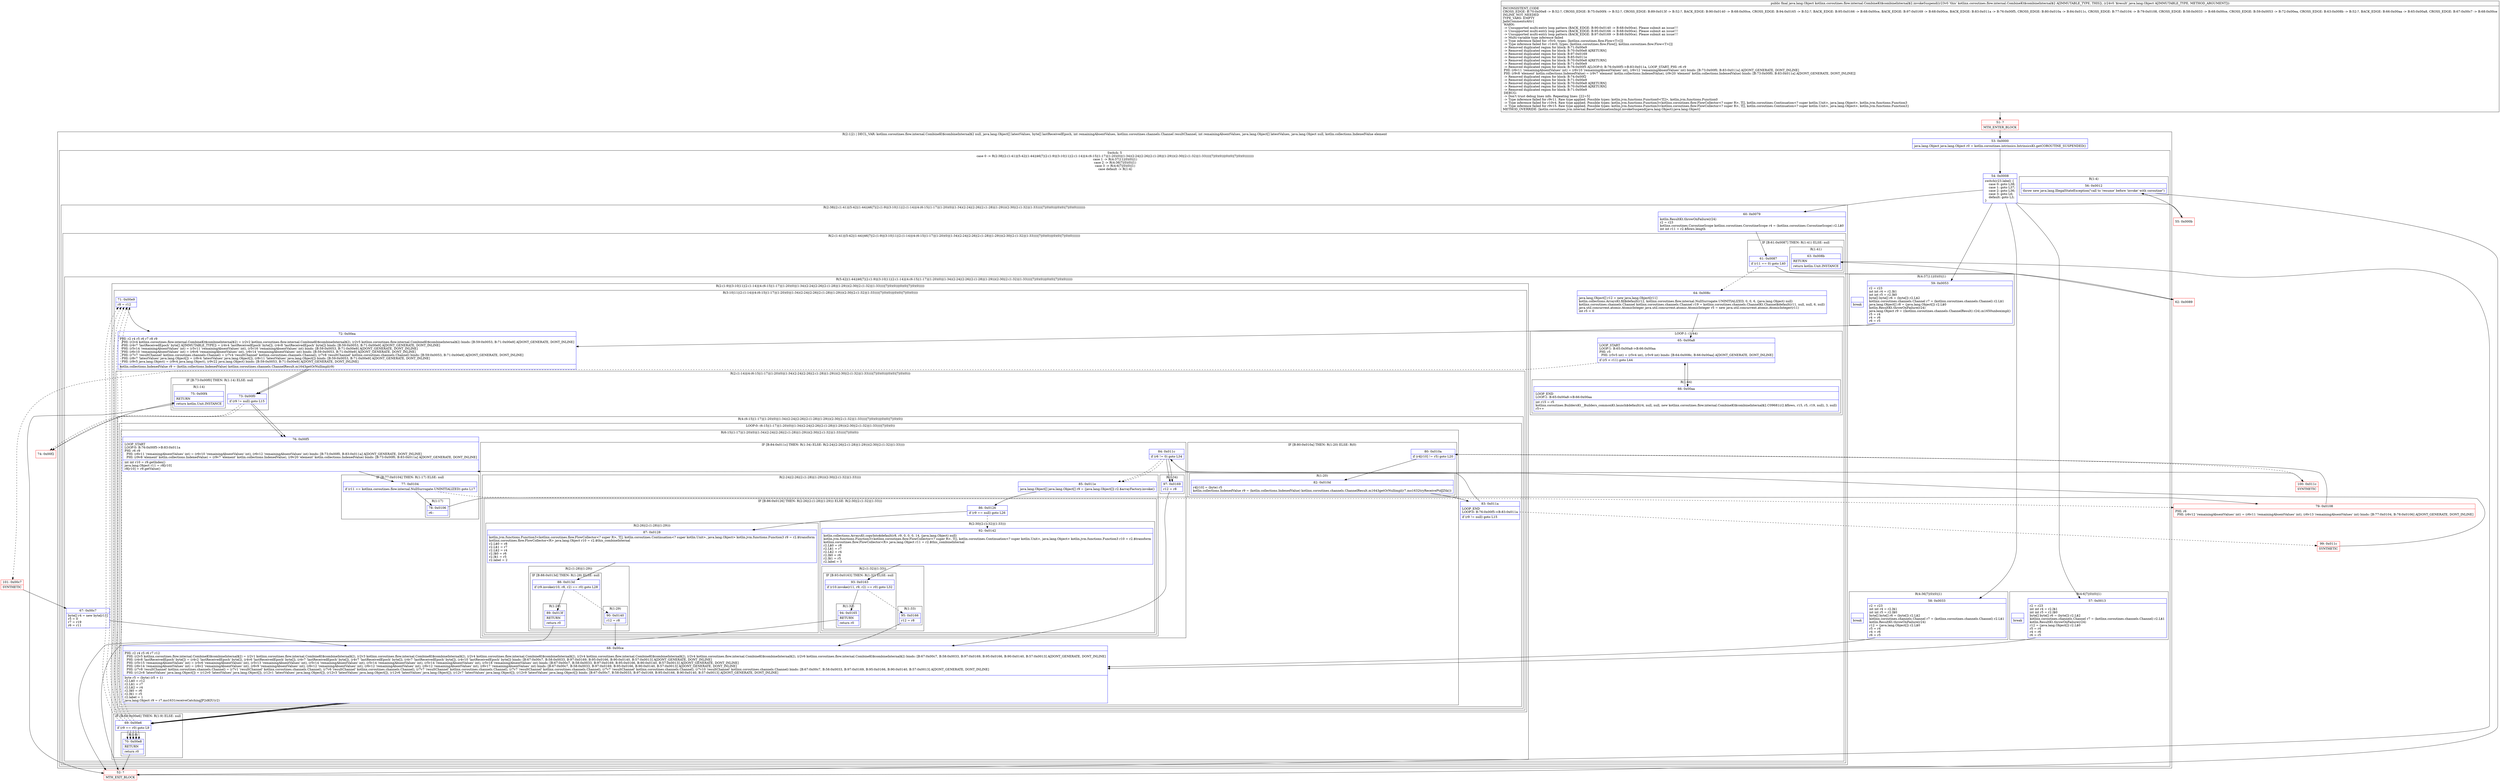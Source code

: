 digraph "CFG forkotlinx.coroutines.flow.internal.CombineKt$combineInternal$2.invokeSuspend(Ljava\/lang\/Object;)Ljava\/lang\/Object;" {
subgraph cluster_Region_1502715657 {
label = "R(2:1|2) | DECL_VAR: kotlinx.coroutines.flow.internal.CombineKt$combineInternal$2 null, java.lang.Object[] latestValues, byte[] lastReceivedEpoch, int remainingAbsentValues, kotlinx.coroutines.channels.Channel resultChannel, int remainingAbsentValues, java.lang.Object[] latestValues, java.lang.Object null, kotlin.collections.IndexedValue element\l";
node [shape=record,color=blue];
Node_53 [shape=record,label="{53\:\ 0x0000|java.lang.Object java.lang.Object r0 = kotlin.coroutines.intrinsics.IntrinsicsKt.getCOROUTINE_SUSPENDED()\l}"];
subgraph cluster_SwitchRegion_1389640258 {
label = "Switch: 5
 case 0 -> R(2:38|(2:(1:41)|(5:42|(1:44)|46|7|(2:(1:9)|(3:10|11|(2:(1:14)|(4:(6:15|(1:17)|(1:20)(0)|(1:34)(2:24|(2:26|(2:(1:28)|(1:29)))(2:30|(2:(1:32)|(1:33))))|7|(0)(0))|(0)(0)|7|(0)(0))))))))
 case 1 -> R(4:37|11|(0)(0)|1)
 case 2 -> R(4:36|7|(0)(0)|1)
 case 3 -> R(4:6|7|(0)(0)|1)
 case default -> R(1:4)";
node [shape=record,color=blue];
Node_54 [shape=record,label="{54\:\ 0x0008|switch(r23.label) \{\l    case 0: goto L38;\l    case 1: goto L37;\l    case 2: goto L36;\l    case 3: goto L6;\l    default: goto L3;\l\}\l}"];
subgraph cluster_Region_2075826676 {
label = "R(2:38|(2:(1:41)|(5:42|(1:44)|46|7|(2:(1:9)|(3:10|11|(2:(1:14)|(4:(6:15|(1:17)|(1:20)(0)|(1:34)(2:24|(2:26|(2:(1:28)|(1:29)))(2:30|(2:(1:32)|(1:33))))|7|(0)(0))|(0)(0)|7|(0)(0))))))))";
node [shape=record,color=blue];
Node_60 [shape=record,label="{60\:\ 0x0079|kotlin.ResultKt.throwOnFailure(r24)\lr2 = r23\lkotlinx.coroutines.CoroutineScope kotlinx.coroutines.CoroutineScope r4 = (kotlinx.coroutines.CoroutineScope) r2.L$0\lint int r11 = r2.$flows.length\l}"];
subgraph cluster_Region_87177308 {
label = "R(2:(1:41)|(5:42|(1:44)|46|7|(2:(1:9)|(3:10|11|(2:(1:14)|(4:(6:15|(1:17)|(1:20)(0)|(1:34)(2:24|(2:26|(2:(1:28)|(1:29)))(2:30|(2:(1:32)|(1:33))))|7|(0)(0))|(0)(0)|7|(0)(0)))))))";
node [shape=record,color=blue];
subgraph cluster_IfRegion_1386026875 {
label = "IF [B:61:0x0087] THEN: R(1:41) ELSE: null";
node [shape=record,color=blue];
Node_61 [shape=record,label="{61\:\ 0x0087|if (r11 == 0) goto L40\l}"];
subgraph cluster_Region_916820446 {
label = "R(1:41)";
node [shape=record,color=blue];
Node_63 [shape=record,label="{63\:\ 0x008b|RETURN\l|return kotlin.Unit.INSTANCE\l}"];
}
}
subgraph cluster_Region_1733026716 {
label = "R(5:42|(1:44)|46|7|(2:(1:9)|(3:10|11|(2:(1:14)|(4:(6:15|(1:17)|(1:20)(0)|(1:34)(2:24|(2:26|(2:(1:28)|(1:29)))(2:30|(2:(1:32)|(1:33))))|7|(0)(0))|(0)(0)|7|(0)(0))))))";
node [shape=record,color=blue];
Node_64 [shape=record,label="{64\:\ 0x008c|java.lang.Object[] r12 = new java.lang.Object[r11]\lkotlin.collections.ArraysKt.fill$default(r12, kotlinx.coroutines.flow.internal.NullSurrogate.UNINITIALIZED, 0, 0, 6, (java.lang.Object) null)\lkotlinx.coroutines.channels.Channel kotlinx.coroutines.channels.Channel r19 = kotlinx.coroutines.channels.ChannelKt.Channel$default(r11, null, null, 6, null)\ljava.util.concurrent.atomic.AtomicInteger java.util.concurrent.atomic.AtomicInteger r5 = new java.util.concurrent.atomic.AtomicInteger(r11)\lint r5 = 0\l}"];
subgraph cluster_LoopRegion_182263460 {
label = "LOOP:1: (1:44)";
node [shape=record,color=blue];
Node_65 [shape=record,label="{65\:\ 0x00a8|LOOP_START\lLOOP:1: B:65:0x00a8\-\>B:66:0x00aa\lPHI: r5 \l  PHI: (r5v5 int) = (r5v4 int), (r5v9 int) binds: [B:64:0x008c, B:66:0x00aa] A[DONT_GENERATE, DONT_INLINE]\l|if (r5 \< r11) goto L44\l}"];
subgraph cluster_Region_683085563 {
label = "R(1:44)";
node [shape=record,color=blue];
Node_66 [shape=record,label="{66\:\ 0x00aa|LOOP_END\lLOOP:1: B:65:0x00a8\-\>B:66:0x00aa\l|int r15 = r5\lkotlinx.coroutines.BuildersKt__Builders_commonKt.launch$default(r4, null, null, new kotlinx.coroutines.flow.internal.CombineKt$combineInternal$2.C09681(r2.$flows, r15, r5, r19, null), 3, null)\lr5++\l}"];
}
}
Node_67 [shape=record,label="{67\:\ 0x00c7|byte[] r4 = new byte[r11]\lr5 = 0\lr7 = r19\lr6 = r11\l}"];
Node_68 [shape=record,label="{68\:\ 0x00ce|PHI: r2 r4 r5 r6 r7 r12 \l  PHI: (r2v5 kotlinx.coroutines.flow.internal.CombineKt$combineInternal$2) = (r2v1 kotlinx.coroutines.flow.internal.CombineKt$combineInternal$2), (r2v3 kotlinx.coroutines.flow.internal.CombineKt$combineInternal$2), (r2v4 kotlinx.coroutines.flow.internal.CombineKt$combineInternal$2), (r2v4 kotlinx.coroutines.flow.internal.CombineKt$combineInternal$2), (r2v4 kotlinx.coroutines.flow.internal.CombineKt$combineInternal$2), (r2v6 kotlinx.coroutines.flow.internal.CombineKt$combineInternal$2) binds: [B:67:0x00c7, B:58:0x0033, B:97:0x0169, B:95:0x0166, B:90:0x0140, B:57:0x0013] A[DONT_GENERATE, DONT_INLINE]\l  PHI: (r4v8 'lastReceivedEpoch' byte[]) = (r4v2 'lastReceivedEpoch' byte[]), (r4v6 'lastReceivedEpoch' byte[]), (r4v7 'lastReceivedEpoch' byte[]), (r4v7 'lastReceivedEpoch' byte[]), (r4v7 'lastReceivedEpoch' byte[]), (r4v10 'lastReceivedEpoch' byte[]) binds: [B:67:0x00c7, B:58:0x0033, B:97:0x0169, B:95:0x0166, B:90:0x0140, B:57:0x0013] A[DONT_GENERATE, DONT_INLINE]\l  PHI: (r5v15 'remainingAbsentValues' int) = (r5v6 'remainingAbsentValues' int), (r5v13 'remainingAbsentValues' int), (r5v14 'remainingAbsentValues' int), (r5v14 'remainingAbsentValues' int), (r5v14 'remainingAbsentValues' int), (r5v18 'remainingAbsentValues' int) binds: [B:67:0x00c7, B:58:0x0033, B:97:0x0169, B:95:0x0166, B:90:0x0140, B:57:0x0013] A[DONT_GENERATE, DONT_INLINE]\l  PHI: (r6v14 'remainingAbsentValues' int) = (r6v2 'remainingAbsentValues' int), (r6v9 'remainingAbsentValues' int), (r6v12 'remainingAbsentValues' int), (r6v12 'remainingAbsentValues' int), (r6v12 'remainingAbsentValues' int), (r6v17 'remainingAbsentValues' int) binds: [B:67:0x00c7, B:58:0x0033, B:97:0x0169, B:95:0x0166, B:90:0x0140, B:57:0x0013] A[DONT_GENERATE, DONT_INLINE]\l  PHI: (r7v8 'resultChannel' kotlinx.coroutines.channels.Channel) = (r7v1 'resultChannel' kotlinx.coroutines.channels.Channel), (r7v6 'resultChannel' kotlinx.coroutines.channels.Channel), (r7v7 'resultChannel' kotlinx.coroutines.channels.Channel), (r7v7 'resultChannel' kotlinx.coroutines.channels.Channel), (r7v7 'resultChannel' kotlinx.coroutines.channels.Channel), (r7v10 'resultChannel' kotlinx.coroutines.channels.Channel) binds: [B:67:0x00c7, B:58:0x0033, B:97:0x0169, B:95:0x0166, B:90:0x0140, B:57:0x0013] A[DONT_GENERATE, DONT_INLINE]\l  PHI: (r12v8 'latestValues' java.lang.Object[]) = (r12v0 'latestValues' java.lang.Object[]), (r12v1 'latestValues' java.lang.Object[]), (r12v3 'latestValues' java.lang.Object[]), (r12v6 'latestValues' java.lang.Object[]), (r12v7 'latestValues' java.lang.Object[]), (r12v9 'latestValues' java.lang.Object[]) binds: [B:67:0x00c7, B:58:0x0033, B:97:0x0169, B:95:0x0166, B:90:0x0140, B:57:0x0013] A[DONT_GENERATE, DONT_INLINE]\l|byte r5 = (byte) (r5 + 1)\lr2.L$0 = r12\lr2.L$1 = r7\lr2.L$2 = r4\lr2.I$0 = r6\lr2.I$1 = r5\lr2.label = 1\ljava.lang.Object r9 = r7.mo1631receiveCatchingJP2dKIU(r2)\l}"];
subgraph cluster_Region_1377928718 {
label = "R(2:(1:9)|(3:10|11|(2:(1:14)|(4:(6:15|(1:17)|(1:20)(0)|(1:34)(2:24|(2:26|(2:(1:28)|(1:29)))(2:30|(2:(1:32)|(1:33))))|7|(0)(0))|(0)(0)|7|(0)(0)))))";
node [shape=record,color=blue];
subgraph cluster_IfRegion_2007885972 {
label = "IF [B:69:0x00e6] THEN: R(1:9) ELSE: null";
node [shape=record,color=blue];
Node_69 [shape=record,label="{69\:\ 0x00e6|if (r9 == r0) goto L9\l}"];
subgraph cluster_Region_137966516 {
label = "R(1:9)";
node [shape=record,color=blue];
Node_70 [shape=record,label="{70\:\ 0x00e8|RETURN\l|return r0\l}"];
}
}
subgraph cluster_Region_1252795875 {
label = "R(3:10|11|(2:(1:14)|(4:(6:15|(1:17)|(1:20)(0)|(1:34)(2:24|(2:26|(2:(1:28)|(1:29)))(2:30|(2:(1:32)|(1:33))))|7|(0)(0))|(0)(0)|7|(0)(0))))";
node [shape=record,color=blue];
Node_71 [shape=record,label="{71\:\ 0x00e9|r8 = r12\l}"];
Node_72 [shape=record,label="{72\:\ 0x00ea|PHI: r2 r4 r5 r6 r7 r8 r9 \l  PHI: (r2v4 kotlinx.coroutines.flow.internal.CombineKt$combineInternal$2) = (r2v2 kotlinx.coroutines.flow.internal.CombineKt$combineInternal$2), (r2v5 kotlinx.coroutines.flow.internal.CombineKt$combineInternal$2) binds: [B:59:0x0053, B:71:0x00e9] A[DONT_GENERATE, DONT_INLINE]\l  PHI: (r4v7 'lastReceivedEpoch' byte[] A[IMMUTABLE_TYPE]) = (r4v4 'lastReceivedEpoch' byte[]), (r4v8 'lastReceivedEpoch' byte[]) binds: [B:59:0x0053, B:71:0x00e9] A[DONT_GENERATE, DONT_INLINE]\l  PHI: (r5v14 'remainingAbsentValues' int) = (r5v11 'remainingAbsentValues' int), (r5v16 'remainingAbsentValues' int) binds: [B:59:0x0053, B:71:0x00e9] A[DONT_GENERATE, DONT_INLINE]\l  PHI: (r6v10 'remainingAbsentValues' int) = (r6v6 'remainingAbsentValues' int), (r6v14 'remainingAbsentValues' int) binds: [B:59:0x0053, B:71:0x00e9] A[DONT_GENERATE, DONT_INLINE]\l  PHI: (r7v7 'resultChannel' kotlinx.coroutines.channels.Channel) = (r7v4 'resultChannel' kotlinx.coroutines.channels.Channel), (r7v8 'resultChannel' kotlinx.coroutines.channels.Channel) binds: [B:59:0x0053, B:71:0x00e9] A[DONT_GENERATE, DONT_INLINE]\l  PHI: (r8v7 'latestValues' java.lang.Object[]) = (r8v4 'latestValues' java.lang.Object[]), (r8v11 'latestValues' java.lang.Object[]) binds: [B:59:0x0053, B:71:0x00e9] A[DONT_GENERATE, DONT_INLINE]\l  PHI: (r9v5 java.lang.Object) = (r9v4 java.lang.Object), (r9v22 java.lang.Object) binds: [B:59:0x0053, B:71:0x00e9] A[DONT_GENERATE, DONT_INLINE]\l|kotlin.collections.IndexedValue r9 = (kotlin.collections.IndexedValue) kotlinx.coroutines.channels.ChannelResult.m1643getOrNullimpl(r9)\l}"];
subgraph cluster_Region_567582754 {
label = "R(2:(1:14)|(4:(6:15|(1:17)|(1:20)(0)|(1:34)(2:24|(2:26|(2:(1:28)|(1:29)))(2:30|(2:(1:32)|(1:33))))|7|(0)(0))|(0)(0)|7|(0)(0)))";
node [shape=record,color=blue];
subgraph cluster_IfRegion_910789288 {
label = "IF [B:73:0x00f0] THEN: R(1:14) ELSE: null";
node [shape=record,color=blue];
Node_73 [shape=record,label="{73\:\ 0x00f0|if (r9 != null) goto L15\l}"];
subgraph cluster_Region_892378268 {
label = "R(1:14)";
node [shape=record,color=blue];
Node_75 [shape=record,label="{75\:\ 0x00f4|RETURN\l|return kotlin.Unit.INSTANCE\l}"];
}
}
subgraph cluster_Region_142959394 {
label = "R(4:(6:15|(1:17)|(1:20)(0)|(1:34)(2:24|(2:26|(2:(1:28)|(1:29)))(2:30|(2:(1:32)|(1:33))))|7|(0)(0))|(0)(0)|7|(0)(0))";
node [shape=record,color=blue];
subgraph cluster_LoopRegion_796642218 {
label = "LOOP:0: (6:15|(1:17)|(1:20)(0)|(1:34)(2:24|(2:26|(2:(1:28)|(1:29)))(2:30|(2:(1:32)|(1:33))))|7|(0)(0))";
node [shape=record,color=blue];
Node_83 [shape=record,label="{83\:\ 0x011a|LOOP_END\lLOOP:0: B:76:0x00f5\-\>B:83:0x011a\l|if (r9 != null) goto L15\l}"];
subgraph cluster_Region_2058659375 {
label = "R(6:15|(1:17)|(1:20)(0)|(1:34)(2:24|(2:26|(2:(1:28)|(1:29)))(2:30|(2:(1:32)|(1:33))))|7|(0)(0))";
node [shape=record,color=blue];
Node_76 [shape=record,label="{76\:\ 0x00f5|LOOP_START\lLOOP:0: B:76:0x00f5\-\>B:83:0x011a\lPHI: r6 r9 \l  PHI: (r6v11 'remainingAbsentValues' int) = (r6v10 'remainingAbsentValues' int), (r6v12 'remainingAbsentValues' int) binds: [B:73:0x00f0, B:83:0x011a] A[DONT_GENERATE, DONT_INLINE]\l  PHI: (r9v8 'element' kotlin.collections.IndexedValue) = (r9v7 'element' kotlin.collections.IndexedValue), (r9v20 'element' kotlin.collections.IndexedValue) binds: [B:73:0x00f0, B:83:0x011a] A[DONT_GENERATE, DONT_INLINE]\l|int int r10 = r9.getIndex()\ljava.lang.Object r11 = r8[r10]\lr8[r10] = r9.getValue()\l}"];
subgraph cluster_IfRegion_1937218077 {
label = "IF [B:77:0x0104] THEN: R(1:17) ELSE: null";
node [shape=record,color=blue];
Node_77 [shape=record,label="{77\:\ 0x0104|if (r11 == kotlinx.coroutines.flow.internal.NullSurrogate.UNINITIALIZED) goto L17\l}"];
subgraph cluster_Region_656580942 {
label = "R(1:17)";
node [shape=record,color=blue];
Node_78 [shape=record,label="{78\:\ 0x0106|r6\-\-\l}"];
}
}
subgraph cluster_IfRegion_152128861 {
label = "IF [B:80:0x010a] THEN: R(1:20) ELSE: R(0)";
node [shape=record,color=blue];
Node_80 [shape=record,label="{80\:\ 0x010a|if (r4[r10] != r5) goto L20\l}"];
subgraph cluster_Region_368469831 {
label = "R(1:20)";
node [shape=record,color=blue];
Node_82 [shape=record,label="{82\:\ 0x010d|r4[r10] = (byte) r5\lkotlin.collections.IndexedValue r9 = (kotlin.collections.IndexedValue) kotlinx.coroutines.channels.ChannelResult.m1643getOrNullimpl(r7.mo1632tryReceivePtdJZtk())\l}"];
}
subgraph cluster_Region_797032581 {
label = "R(0)";
node [shape=record,color=blue];
}
}
subgraph cluster_IfRegion_1909334669 {
label = "IF [B:84:0x011c] THEN: R(1:34) ELSE: R(2:24|(2:26|(2:(1:28)|(1:29)))(2:30|(2:(1:32)|(1:33))))";
node [shape=record,color=blue];
Node_84 [shape=record,label="{84\:\ 0x011c|if (r6 != 0) goto L34\l}"];
subgraph cluster_Region_445454802 {
label = "R(1:34)";
node [shape=record,color=blue];
Node_97 [shape=record,label="{97\:\ 0x0169|r12 = r8\l}"];
}
subgraph cluster_Region_1813310728 {
label = "R(2:24|(2:26|(2:(1:28)|(1:29)))(2:30|(2:(1:32)|(1:33))))";
node [shape=record,color=blue];
Node_85 [shape=record,label="{85\:\ 0x011e|java.lang.Object[] java.lang.Object[] r9 = (java.lang.Object[]) r2.$arrayFactory.invoke()\l}"];
subgraph cluster_IfRegion_490950075 {
label = "IF [B:86:0x0126] THEN: R(2:26|(2:(1:28)|(1:29))) ELSE: R(2:30|(2:(1:32)|(1:33)))";
node [shape=record,color=blue];
Node_86 [shape=record,label="{86\:\ 0x0126|if (r9 == null) goto L26\l}"];
subgraph cluster_Region_1372804691 {
label = "R(2:26|(2:(1:28)|(1:29)))";
node [shape=record,color=blue];
Node_87 [shape=record,label="{87\:\ 0x0128|kotlin.jvm.functions.Function3\<kotlinx.coroutines.flow.FlowCollector\<? super R\>, T[], kotlin.coroutines.Continuation\<? super kotlin.Unit\>, java.lang.Object\> kotlin.jvm.functions.Function3 r9 = r2.$transform\lkotlinx.coroutines.flow.FlowCollector\<R\> java.lang.Object r10 = r2.$this_combineInternal\lr2.L$0 = r8\lr2.L$1 = r7\lr2.L$2 = r4\lr2.I$0 = r6\lr2.I$1 = r5\lr2.label = 2\l}"];
subgraph cluster_Region_1964984614 {
label = "R(2:(1:28)|(1:29))";
node [shape=record,color=blue];
subgraph cluster_IfRegion_518956893 {
label = "IF [B:88:0x013d] THEN: R(1:28) ELSE: null";
node [shape=record,color=blue];
Node_88 [shape=record,label="{88\:\ 0x013d|if (r9.invoke(r10, r8, r2) == r0) goto L28\l}"];
subgraph cluster_Region_1263667806 {
label = "R(1:28)";
node [shape=record,color=blue];
Node_89 [shape=record,label="{89\:\ 0x013f|RETURN\l|return r0\l}"];
}
}
subgraph cluster_Region_419345322 {
label = "R(1:29)";
node [shape=record,color=blue];
Node_90 [shape=record,label="{90\:\ 0x0140|r12 = r8\l}"];
}
}
}
subgraph cluster_Region_515604715 {
label = "R(2:30|(2:(1:32)|(1:33)))";
node [shape=record,color=blue];
Node_92 [shape=record,label="{92\:\ 0x0142|kotlin.collections.ArraysKt.copyInto$default(r8, r9, 0, 0, 0, 14, (java.lang.Object) null)\lkotlin.jvm.functions.Function3\<kotlinx.coroutines.flow.FlowCollector\<? super R\>, T[], kotlin.coroutines.Continuation\<? super kotlin.Unit\>, java.lang.Object\> kotlin.jvm.functions.Function3 r10 = r2.$transform\lkotlinx.coroutines.flow.FlowCollector\<R\> java.lang.Object r11 = r2.$this_combineInternal\lr2.L$0 = r8\lr2.L$1 = r7\lr2.L$2 = r4\lr2.I$0 = r6\lr2.I$1 = r5\lr2.label = 3\l}"];
subgraph cluster_Region_1157295973 {
label = "R(2:(1:32)|(1:33))";
node [shape=record,color=blue];
subgraph cluster_IfRegion_1394844392 {
label = "IF [B:93:0x0163] THEN: R(1:32) ELSE: null";
node [shape=record,color=blue];
Node_93 [shape=record,label="{93\:\ 0x0163|if (r10.invoke(r11, r9, r2) == r0) goto L32\l}"];
subgraph cluster_Region_306614187 {
label = "R(1:32)";
node [shape=record,color=blue];
Node_94 [shape=record,label="{94\:\ 0x0165|RETURN\l|return r0\l}"];
}
}
subgraph cluster_Region_538047287 {
label = "R(1:33)";
node [shape=record,color=blue];
Node_95 [shape=record,label="{95\:\ 0x0166|r12 = r8\l}"];
}
}
}
}
}
}
Node_68 [shape=record,label="{68\:\ 0x00ce|PHI: r2 r4 r5 r6 r7 r12 \l  PHI: (r2v5 kotlinx.coroutines.flow.internal.CombineKt$combineInternal$2) = (r2v1 kotlinx.coroutines.flow.internal.CombineKt$combineInternal$2), (r2v3 kotlinx.coroutines.flow.internal.CombineKt$combineInternal$2), (r2v4 kotlinx.coroutines.flow.internal.CombineKt$combineInternal$2), (r2v4 kotlinx.coroutines.flow.internal.CombineKt$combineInternal$2), (r2v4 kotlinx.coroutines.flow.internal.CombineKt$combineInternal$2), (r2v6 kotlinx.coroutines.flow.internal.CombineKt$combineInternal$2) binds: [B:67:0x00c7, B:58:0x0033, B:97:0x0169, B:95:0x0166, B:90:0x0140, B:57:0x0013] A[DONT_GENERATE, DONT_INLINE]\l  PHI: (r4v8 'lastReceivedEpoch' byte[]) = (r4v2 'lastReceivedEpoch' byte[]), (r4v6 'lastReceivedEpoch' byte[]), (r4v7 'lastReceivedEpoch' byte[]), (r4v7 'lastReceivedEpoch' byte[]), (r4v7 'lastReceivedEpoch' byte[]), (r4v10 'lastReceivedEpoch' byte[]) binds: [B:67:0x00c7, B:58:0x0033, B:97:0x0169, B:95:0x0166, B:90:0x0140, B:57:0x0013] A[DONT_GENERATE, DONT_INLINE]\l  PHI: (r5v15 'remainingAbsentValues' int) = (r5v6 'remainingAbsentValues' int), (r5v13 'remainingAbsentValues' int), (r5v14 'remainingAbsentValues' int), (r5v14 'remainingAbsentValues' int), (r5v14 'remainingAbsentValues' int), (r5v18 'remainingAbsentValues' int) binds: [B:67:0x00c7, B:58:0x0033, B:97:0x0169, B:95:0x0166, B:90:0x0140, B:57:0x0013] A[DONT_GENERATE, DONT_INLINE]\l  PHI: (r6v14 'remainingAbsentValues' int) = (r6v2 'remainingAbsentValues' int), (r6v9 'remainingAbsentValues' int), (r6v12 'remainingAbsentValues' int), (r6v12 'remainingAbsentValues' int), (r6v12 'remainingAbsentValues' int), (r6v17 'remainingAbsentValues' int) binds: [B:67:0x00c7, B:58:0x0033, B:97:0x0169, B:95:0x0166, B:90:0x0140, B:57:0x0013] A[DONT_GENERATE, DONT_INLINE]\l  PHI: (r7v8 'resultChannel' kotlinx.coroutines.channels.Channel) = (r7v1 'resultChannel' kotlinx.coroutines.channels.Channel), (r7v6 'resultChannel' kotlinx.coroutines.channels.Channel), (r7v7 'resultChannel' kotlinx.coroutines.channels.Channel), (r7v7 'resultChannel' kotlinx.coroutines.channels.Channel), (r7v7 'resultChannel' kotlinx.coroutines.channels.Channel), (r7v10 'resultChannel' kotlinx.coroutines.channels.Channel) binds: [B:67:0x00c7, B:58:0x0033, B:97:0x0169, B:95:0x0166, B:90:0x0140, B:57:0x0013] A[DONT_GENERATE, DONT_INLINE]\l  PHI: (r12v8 'latestValues' java.lang.Object[]) = (r12v0 'latestValues' java.lang.Object[]), (r12v1 'latestValues' java.lang.Object[]), (r12v3 'latestValues' java.lang.Object[]), (r12v6 'latestValues' java.lang.Object[]), (r12v7 'latestValues' java.lang.Object[]), (r12v9 'latestValues' java.lang.Object[]) binds: [B:67:0x00c7, B:58:0x0033, B:97:0x0169, B:95:0x0166, B:90:0x0140, B:57:0x0013] A[DONT_GENERATE, DONT_INLINE]\l|byte r5 = (byte) (r5 + 1)\lr2.L$0 = r12\lr2.L$1 = r7\lr2.L$2 = r4\lr2.I$0 = r6\lr2.I$1 = r5\lr2.label = 1\ljava.lang.Object r9 = r7.mo1631receiveCatchingJP2dKIU(r2)\l}"];
subgraph cluster_IfRegion_2037978865 {
label = "IF [B:69:0x00e6] THEN: R(0) ELSE: R(0)";
node [shape=record,color=blue];
Node_69 [shape=record,label="{69\:\ 0x00e6|if (r9 == r0) goto L9\l}"];
subgraph cluster_Region_1700694679 {
label = "R(0)";
node [shape=record,color=blue];
}
subgraph cluster_Region_1703155451 {
label = "R(0)";
node [shape=record,color=blue];
}
}
}
}
subgraph cluster_IfRegion_1784493332 {
label = "IF [B:84:0x011c] THEN: R(0) ELSE: R(0)";
node [shape=record,color=blue];
Node_84 [shape=record,label="{84\:\ 0x011c|if (r6 != 0) goto L34\l}"];
subgraph cluster_Region_2035248893 {
label = "R(0)";
node [shape=record,color=blue];
}
subgraph cluster_Region_1758746993 {
label = "R(0)";
node [shape=record,color=blue];
}
}
Node_68 [shape=record,label="{68\:\ 0x00ce|PHI: r2 r4 r5 r6 r7 r12 \l  PHI: (r2v5 kotlinx.coroutines.flow.internal.CombineKt$combineInternal$2) = (r2v1 kotlinx.coroutines.flow.internal.CombineKt$combineInternal$2), (r2v3 kotlinx.coroutines.flow.internal.CombineKt$combineInternal$2), (r2v4 kotlinx.coroutines.flow.internal.CombineKt$combineInternal$2), (r2v4 kotlinx.coroutines.flow.internal.CombineKt$combineInternal$2), (r2v4 kotlinx.coroutines.flow.internal.CombineKt$combineInternal$2), (r2v6 kotlinx.coroutines.flow.internal.CombineKt$combineInternal$2) binds: [B:67:0x00c7, B:58:0x0033, B:97:0x0169, B:95:0x0166, B:90:0x0140, B:57:0x0013] A[DONT_GENERATE, DONT_INLINE]\l  PHI: (r4v8 'lastReceivedEpoch' byte[]) = (r4v2 'lastReceivedEpoch' byte[]), (r4v6 'lastReceivedEpoch' byte[]), (r4v7 'lastReceivedEpoch' byte[]), (r4v7 'lastReceivedEpoch' byte[]), (r4v7 'lastReceivedEpoch' byte[]), (r4v10 'lastReceivedEpoch' byte[]) binds: [B:67:0x00c7, B:58:0x0033, B:97:0x0169, B:95:0x0166, B:90:0x0140, B:57:0x0013] A[DONT_GENERATE, DONT_INLINE]\l  PHI: (r5v15 'remainingAbsentValues' int) = (r5v6 'remainingAbsentValues' int), (r5v13 'remainingAbsentValues' int), (r5v14 'remainingAbsentValues' int), (r5v14 'remainingAbsentValues' int), (r5v14 'remainingAbsentValues' int), (r5v18 'remainingAbsentValues' int) binds: [B:67:0x00c7, B:58:0x0033, B:97:0x0169, B:95:0x0166, B:90:0x0140, B:57:0x0013] A[DONT_GENERATE, DONT_INLINE]\l  PHI: (r6v14 'remainingAbsentValues' int) = (r6v2 'remainingAbsentValues' int), (r6v9 'remainingAbsentValues' int), (r6v12 'remainingAbsentValues' int), (r6v12 'remainingAbsentValues' int), (r6v12 'remainingAbsentValues' int), (r6v17 'remainingAbsentValues' int) binds: [B:67:0x00c7, B:58:0x0033, B:97:0x0169, B:95:0x0166, B:90:0x0140, B:57:0x0013] A[DONT_GENERATE, DONT_INLINE]\l  PHI: (r7v8 'resultChannel' kotlinx.coroutines.channels.Channel) = (r7v1 'resultChannel' kotlinx.coroutines.channels.Channel), (r7v6 'resultChannel' kotlinx.coroutines.channels.Channel), (r7v7 'resultChannel' kotlinx.coroutines.channels.Channel), (r7v7 'resultChannel' kotlinx.coroutines.channels.Channel), (r7v7 'resultChannel' kotlinx.coroutines.channels.Channel), (r7v10 'resultChannel' kotlinx.coroutines.channels.Channel) binds: [B:67:0x00c7, B:58:0x0033, B:97:0x0169, B:95:0x0166, B:90:0x0140, B:57:0x0013] A[DONT_GENERATE, DONT_INLINE]\l  PHI: (r12v8 'latestValues' java.lang.Object[]) = (r12v0 'latestValues' java.lang.Object[]), (r12v1 'latestValues' java.lang.Object[]), (r12v3 'latestValues' java.lang.Object[]), (r12v6 'latestValues' java.lang.Object[]), (r12v7 'latestValues' java.lang.Object[]), (r12v9 'latestValues' java.lang.Object[]) binds: [B:67:0x00c7, B:58:0x0033, B:97:0x0169, B:95:0x0166, B:90:0x0140, B:57:0x0013] A[DONT_GENERATE, DONT_INLINE]\l|byte r5 = (byte) (r5 + 1)\lr2.L$0 = r12\lr2.L$1 = r7\lr2.L$2 = r4\lr2.I$0 = r6\lr2.I$1 = r5\lr2.label = 1\ljava.lang.Object r9 = r7.mo1631receiveCatchingJP2dKIU(r2)\l}"];
subgraph cluster_IfRegion_581104506 {
label = "IF [B:69:0x00e6] THEN: R(0) ELSE: R(0)";
node [shape=record,color=blue];
Node_69 [shape=record,label="{69\:\ 0x00e6|if (r9 == r0) goto L9\l}"];
subgraph cluster_Region_765639006 {
label = "R(0)";
node [shape=record,color=blue];
}
subgraph cluster_Region_777309291 {
label = "R(0)";
node [shape=record,color=blue];
}
}
}
}
}
}
}
}
}
subgraph cluster_Region_1320590554 {
label = "R(4:37|11|(0)(0)|1)";
node [shape=record,color=blue];
Node_59 [shape=record,label="{59\:\ 0x0053|r2 = r23\lint int r4 = r2.I$1\lint int r5 = r2.I$0\lbyte[] byte[] r6 = (byte[]) r2.L$2\lkotlinx.coroutines.channels.Channel r7 = (kotlinx.coroutines.channels.Channel) r2.L$1\ljava.lang.Object[] r8 = (java.lang.Object[]) r2.L$0\lkotlin.ResultKt.throwOnFailure(r24)\ljava.lang.Object r9 = ((kotlinx.coroutines.channels.ChannelResult) r24).m1650unboximpl()\lr5 = r4\lr4 = r6\lr6 = r5\l}"];
Node_72 [shape=record,label="{72\:\ 0x00ea|PHI: r2 r4 r5 r6 r7 r8 r9 \l  PHI: (r2v4 kotlinx.coroutines.flow.internal.CombineKt$combineInternal$2) = (r2v2 kotlinx.coroutines.flow.internal.CombineKt$combineInternal$2), (r2v5 kotlinx.coroutines.flow.internal.CombineKt$combineInternal$2) binds: [B:59:0x0053, B:71:0x00e9] A[DONT_GENERATE, DONT_INLINE]\l  PHI: (r4v7 'lastReceivedEpoch' byte[] A[IMMUTABLE_TYPE]) = (r4v4 'lastReceivedEpoch' byte[]), (r4v8 'lastReceivedEpoch' byte[]) binds: [B:59:0x0053, B:71:0x00e9] A[DONT_GENERATE, DONT_INLINE]\l  PHI: (r5v14 'remainingAbsentValues' int) = (r5v11 'remainingAbsentValues' int), (r5v16 'remainingAbsentValues' int) binds: [B:59:0x0053, B:71:0x00e9] A[DONT_GENERATE, DONT_INLINE]\l  PHI: (r6v10 'remainingAbsentValues' int) = (r6v6 'remainingAbsentValues' int), (r6v14 'remainingAbsentValues' int) binds: [B:59:0x0053, B:71:0x00e9] A[DONT_GENERATE, DONT_INLINE]\l  PHI: (r7v7 'resultChannel' kotlinx.coroutines.channels.Channel) = (r7v4 'resultChannel' kotlinx.coroutines.channels.Channel), (r7v8 'resultChannel' kotlinx.coroutines.channels.Channel) binds: [B:59:0x0053, B:71:0x00e9] A[DONT_GENERATE, DONT_INLINE]\l  PHI: (r8v7 'latestValues' java.lang.Object[]) = (r8v4 'latestValues' java.lang.Object[]), (r8v11 'latestValues' java.lang.Object[]) binds: [B:59:0x0053, B:71:0x00e9] A[DONT_GENERATE, DONT_INLINE]\l  PHI: (r9v5 java.lang.Object) = (r9v4 java.lang.Object), (r9v22 java.lang.Object) binds: [B:59:0x0053, B:71:0x00e9] A[DONT_GENERATE, DONT_INLINE]\l|kotlin.collections.IndexedValue r9 = (kotlin.collections.IndexedValue) kotlinx.coroutines.channels.ChannelResult.m1643getOrNullimpl(r9)\l}"];
subgraph cluster_IfRegion_72578558 {
label = "IF [B:73:0x00f0] THEN: R(0) ELSE: R(0)";
node [shape=record,color=blue];
Node_73 [shape=record,label="{73\:\ 0x00f0|if (r9 != null) goto L15\l}"];
subgraph cluster_Region_745433050 {
label = "R(0)";
node [shape=record,color=blue];
}
subgraph cluster_Region_1715191031 {
label = "R(0)";
node [shape=record,color=blue];
}
}
Node_InsnContainer_1592492327 [shape=record,label="{|break\l}"];
}
subgraph cluster_Region_1674237225 {
label = "R(4:36|7|(0)(0)|1)";
node [shape=record,color=blue];
Node_58 [shape=record,label="{58\:\ 0x0033|r2 = r23\lint int r4 = r2.I$1\lint int r5 = r2.I$0\lbyte[] byte[] r6 = (byte[]) r2.L$2\lkotlinx.coroutines.channels.Channel r7 = (kotlinx.coroutines.channels.Channel) r2.L$1\lkotlin.ResultKt.throwOnFailure(r24)\lr12 = (java.lang.Object[]) r2.L$0\lr5 = r4\lr4 = r6\lr6 = r5\l}"];
Node_68 [shape=record,label="{68\:\ 0x00ce|PHI: r2 r4 r5 r6 r7 r12 \l  PHI: (r2v5 kotlinx.coroutines.flow.internal.CombineKt$combineInternal$2) = (r2v1 kotlinx.coroutines.flow.internal.CombineKt$combineInternal$2), (r2v3 kotlinx.coroutines.flow.internal.CombineKt$combineInternal$2), (r2v4 kotlinx.coroutines.flow.internal.CombineKt$combineInternal$2), (r2v4 kotlinx.coroutines.flow.internal.CombineKt$combineInternal$2), (r2v4 kotlinx.coroutines.flow.internal.CombineKt$combineInternal$2), (r2v6 kotlinx.coroutines.flow.internal.CombineKt$combineInternal$2) binds: [B:67:0x00c7, B:58:0x0033, B:97:0x0169, B:95:0x0166, B:90:0x0140, B:57:0x0013] A[DONT_GENERATE, DONT_INLINE]\l  PHI: (r4v8 'lastReceivedEpoch' byte[]) = (r4v2 'lastReceivedEpoch' byte[]), (r4v6 'lastReceivedEpoch' byte[]), (r4v7 'lastReceivedEpoch' byte[]), (r4v7 'lastReceivedEpoch' byte[]), (r4v7 'lastReceivedEpoch' byte[]), (r4v10 'lastReceivedEpoch' byte[]) binds: [B:67:0x00c7, B:58:0x0033, B:97:0x0169, B:95:0x0166, B:90:0x0140, B:57:0x0013] A[DONT_GENERATE, DONT_INLINE]\l  PHI: (r5v15 'remainingAbsentValues' int) = (r5v6 'remainingAbsentValues' int), (r5v13 'remainingAbsentValues' int), (r5v14 'remainingAbsentValues' int), (r5v14 'remainingAbsentValues' int), (r5v14 'remainingAbsentValues' int), (r5v18 'remainingAbsentValues' int) binds: [B:67:0x00c7, B:58:0x0033, B:97:0x0169, B:95:0x0166, B:90:0x0140, B:57:0x0013] A[DONT_GENERATE, DONT_INLINE]\l  PHI: (r6v14 'remainingAbsentValues' int) = (r6v2 'remainingAbsentValues' int), (r6v9 'remainingAbsentValues' int), (r6v12 'remainingAbsentValues' int), (r6v12 'remainingAbsentValues' int), (r6v12 'remainingAbsentValues' int), (r6v17 'remainingAbsentValues' int) binds: [B:67:0x00c7, B:58:0x0033, B:97:0x0169, B:95:0x0166, B:90:0x0140, B:57:0x0013] A[DONT_GENERATE, DONT_INLINE]\l  PHI: (r7v8 'resultChannel' kotlinx.coroutines.channels.Channel) = (r7v1 'resultChannel' kotlinx.coroutines.channels.Channel), (r7v6 'resultChannel' kotlinx.coroutines.channels.Channel), (r7v7 'resultChannel' kotlinx.coroutines.channels.Channel), (r7v7 'resultChannel' kotlinx.coroutines.channels.Channel), (r7v7 'resultChannel' kotlinx.coroutines.channels.Channel), (r7v10 'resultChannel' kotlinx.coroutines.channels.Channel) binds: [B:67:0x00c7, B:58:0x0033, B:97:0x0169, B:95:0x0166, B:90:0x0140, B:57:0x0013] A[DONT_GENERATE, DONT_INLINE]\l  PHI: (r12v8 'latestValues' java.lang.Object[]) = (r12v0 'latestValues' java.lang.Object[]), (r12v1 'latestValues' java.lang.Object[]), (r12v3 'latestValues' java.lang.Object[]), (r12v6 'latestValues' java.lang.Object[]), (r12v7 'latestValues' java.lang.Object[]), (r12v9 'latestValues' java.lang.Object[]) binds: [B:67:0x00c7, B:58:0x0033, B:97:0x0169, B:95:0x0166, B:90:0x0140, B:57:0x0013] A[DONT_GENERATE, DONT_INLINE]\l|byte r5 = (byte) (r5 + 1)\lr2.L$0 = r12\lr2.L$1 = r7\lr2.L$2 = r4\lr2.I$0 = r6\lr2.I$1 = r5\lr2.label = 1\ljava.lang.Object r9 = r7.mo1631receiveCatchingJP2dKIU(r2)\l}"];
subgraph cluster_IfRegion_1817714980 {
label = "IF [B:69:0x00e6] THEN: R(0) ELSE: R(0)";
node [shape=record,color=blue];
Node_69 [shape=record,label="{69\:\ 0x00e6|if (r9 == r0) goto L9\l}"];
subgraph cluster_Region_1456744709 {
label = "R(0)";
node [shape=record,color=blue];
}
subgraph cluster_Region_157009074 {
label = "R(0)";
node [shape=record,color=blue];
}
}
Node_InsnContainer_851185002 [shape=record,label="{|break\l}"];
}
subgraph cluster_Region_132989643 {
label = "R(4:6|7|(0)(0)|1)";
node [shape=record,color=blue];
Node_57 [shape=record,label="{57\:\ 0x0013|r2 = r23\lint int r4 = r2.I$1\lint int r5 = r2.I$0\lbyte[] byte[] r6 = (byte[]) r2.L$2\lkotlinx.coroutines.channels.Channel r7 = (kotlinx.coroutines.channels.Channel) r2.L$1\lkotlin.ResultKt.throwOnFailure(r24)\lr12 = (java.lang.Object[]) r2.L$0\lr5 = r4\lr4 = r6\lr6 = r5\l}"];
Node_68 [shape=record,label="{68\:\ 0x00ce|PHI: r2 r4 r5 r6 r7 r12 \l  PHI: (r2v5 kotlinx.coroutines.flow.internal.CombineKt$combineInternal$2) = (r2v1 kotlinx.coroutines.flow.internal.CombineKt$combineInternal$2), (r2v3 kotlinx.coroutines.flow.internal.CombineKt$combineInternal$2), (r2v4 kotlinx.coroutines.flow.internal.CombineKt$combineInternal$2), (r2v4 kotlinx.coroutines.flow.internal.CombineKt$combineInternal$2), (r2v4 kotlinx.coroutines.flow.internal.CombineKt$combineInternal$2), (r2v6 kotlinx.coroutines.flow.internal.CombineKt$combineInternal$2) binds: [B:67:0x00c7, B:58:0x0033, B:97:0x0169, B:95:0x0166, B:90:0x0140, B:57:0x0013] A[DONT_GENERATE, DONT_INLINE]\l  PHI: (r4v8 'lastReceivedEpoch' byte[]) = (r4v2 'lastReceivedEpoch' byte[]), (r4v6 'lastReceivedEpoch' byte[]), (r4v7 'lastReceivedEpoch' byte[]), (r4v7 'lastReceivedEpoch' byte[]), (r4v7 'lastReceivedEpoch' byte[]), (r4v10 'lastReceivedEpoch' byte[]) binds: [B:67:0x00c7, B:58:0x0033, B:97:0x0169, B:95:0x0166, B:90:0x0140, B:57:0x0013] A[DONT_GENERATE, DONT_INLINE]\l  PHI: (r5v15 'remainingAbsentValues' int) = (r5v6 'remainingAbsentValues' int), (r5v13 'remainingAbsentValues' int), (r5v14 'remainingAbsentValues' int), (r5v14 'remainingAbsentValues' int), (r5v14 'remainingAbsentValues' int), (r5v18 'remainingAbsentValues' int) binds: [B:67:0x00c7, B:58:0x0033, B:97:0x0169, B:95:0x0166, B:90:0x0140, B:57:0x0013] A[DONT_GENERATE, DONT_INLINE]\l  PHI: (r6v14 'remainingAbsentValues' int) = (r6v2 'remainingAbsentValues' int), (r6v9 'remainingAbsentValues' int), (r6v12 'remainingAbsentValues' int), (r6v12 'remainingAbsentValues' int), (r6v12 'remainingAbsentValues' int), (r6v17 'remainingAbsentValues' int) binds: [B:67:0x00c7, B:58:0x0033, B:97:0x0169, B:95:0x0166, B:90:0x0140, B:57:0x0013] A[DONT_GENERATE, DONT_INLINE]\l  PHI: (r7v8 'resultChannel' kotlinx.coroutines.channels.Channel) = (r7v1 'resultChannel' kotlinx.coroutines.channels.Channel), (r7v6 'resultChannel' kotlinx.coroutines.channels.Channel), (r7v7 'resultChannel' kotlinx.coroutines.channels.Channel), (r7v7 'resultChannel' kotlinx.coroutines.channels.Channel), (r7v7 'resultChannel' kotlinx.coroutines.channels.Channel), (r7v10 'resultChannel' kotlinx.coroutines.channels.Channel) binds: [B:67:0x00c7, B:58:0x0033, B:97:0x0169, B:95:0x0166, B:90:0x0140, B:57:0x0013] A[DONT_GENERATE, DONT_INLINE]\l  PHI: (r12v8 'latestValues' java.lang.Object[]) = (r12v0 'latestValues' java.lang.Object[]), (r12v1 'latestValues' java.lang.Object[]), (r12v3 'latestValues' java.lang.Object[]), (r12v6 'latestValues' java.lang.Object[]), (r12v7 'latestValues' java.lang.Object[]), (r12v9 'latestValues' java.lang.Object[]) binds: [B:67:0x00c7, B:58:0x0033, B:97:0x0169, B:95:0x0166, B:90:0x0140, B:57:0x0013] A[DONT_GENERATE, DONT_INLINE]\l|byte r5 = (byte) (r5 + 1)\lr2.L$0 = r12\lr2.L$1 = r7\lr2.L$2 = r4\lr2.I$0 = r6\lr2.I$1 = r5\lr2.label = 1\ljava.lang.Object r9 = r7.mo1631receiveCatchingJP2dKIU(r2)\l}"];
subgraph cluster_IfRegion_1246089427 {
label = "IF [B:69:0x00e6] THEN: R(0) ELSE: R(0)";
node [shape=record,color=blue];
Node_69 [shape=record,label="{69\:\ 0x00e6|if (r9 == r0) goto L9\l}"];
subgraph cluster_Region_811352227 {
label = "R(0)";
node [shape=record,color=blue];
}
subgraph cluster_Region_1194838956 {
label = "R(0)";
node [shape=record,color=blue];
}
}
Node_InsnContainer_270461356 [shape=record,label="{|break\l}"];
}
subgraph cluster_Region_1117479320 {
label = "R(1:4)";
node [shape=record,color=blue];
Node_56 [shape=record,label="{56\:\ 0x0012|throw new java.lang.IllegalStateException(\"call to 'resume' before 'invoke' with coroutine\")\l}"];
}
}
}
Node_51 [shape=record,color=red,label="{51\:\ ?|MTH_ENTER_BLOCK\l}"];
Node_55 [shape=record,color=red,label="{55\:\ 0x000b}"];
Node_52 [shape=record,color=red,label="{52\:\ ?|MTH_EXIT_BLOCK\l}"];
Node_74 [shape=record,color=red,label="{74\:\ 0x00f2}"];
Node_79 [shape=record,color=red,label="{79\:\ 0x0108|PHI: r6 \l  PHI: (r6v12 'remainingAbsentValues' int) = (r6v11 'remainingAbsentValues' int), (r6v13 'remainingAbsentValues' int) binds: [B:77:0x0104, B:78:0x0106] A[DONT_GENERATE, DONT_INLINE]\l}"];
Node_99 [shape=record,color=red,label="{99\:\ 0x011c|SYNTHETIC\l}"];
Node_100 [shape=record,color=red,label="{100\:\ 0x011c|SYNTHETIC\l}"];
Node_62 [shape=record,color=red,label="{62\:\ 0x0089}"];
Node_101 [shape=record,color=red,label="{101\:\ 0x00c7|SYNTHETIC\l}"];
MethodNode[shape=record,label="{public final java.lang.Object kotlinx.coroutines.flow.internal.CombineKt$combineInternal$2.invokeSuspend((r23v0 'this' kotlinx.coroutines.flow.internal.CombineKt$combineInternal$2 A[IMMUTABLE_TYPE, THIS]), (r24v0 '$result' java.lang.Object A[IMMUTABLE_TYPE, METHOD_ARGUMENT]))  | INCONSISTENT_CODE\lCROSS_EDGE: B:70:0x00e8 \-\> B:52:?, CROSS_EDGE: B:75:0x00f4 \-\> B:52:?, CROSS_EDGE: B:89:0x013f \-\> B:52:?, BACK_EDGE: B:90:0x0140 \-\> B:68:0x00ce, CROSS_EDGE: B:94:0x0165 \-\> B:52:?, BACK_EDGE: B:95:0x0166 \-\> B:68:0x00ce, BACK_EDGE: B:97:0x0169 \-\> B:68:0x00ce, BACK_EDGE: B:83:0x011a \-\> B:76:0x00f5, CROSS_EDGE: B:80:0x010a \-\> B:84:0x011c, CROSS_EDGE: B:77:0x0104 \-\> B:79:0x0108, CROSS_EDGE: B:58:0x0033 \-\> B:68:0x00ce, CROSS_EDGE: B:59:0x0053 \-\> B:72:0x00ea, CROSS_EDGE: B:63:0x008b \-\> B:52:?, BACK_EDGE: B:66:0x00aa \-\> B:65:0x00a8, CROSS_EDGE: B:67:0x00c7 \-\> B:68:0x00ce\lINLINE_NOT_NEEDED\lTYPE_VARS: EMPTY\lJadxCommentsAttr\{\l WARN: \l \-\> Unsupported multi\-entry loop pattern (BACK_EDGE: B:90:0x0140 \-\> B:68:0x00ce). Please submit an issue!!!\l \-\> Unsupported multi\-entry loop pattern (BACK_EDGE: B:95:0x0166 \-\> B:68:0x00ce). Please submit an issue!!!\l \-\> Unsupported multi\-entry loop pattern (BACK_EDGE: B:97:0x0169 \-\> B:68:0x00ce). Please submit an issue!!!\l \-\> Multi\-variable type inference failed\l \-\> Type inference failed for: r5v0, types: [kotlinx.coroutines.flow.Flow\<T\>[]]\l \-\> Type inference failed for: r14v0, types: [kotlinx.coroutines.flow.Flow[], kotlinx.coroutines.flow.Flow\<T\>[]]\l \-\> Removed duplicated region for block: B:71:0x00e9 \l \-\> Removed duplicated region for block: B:70:0x00e8 A[RETURN]\l \-\> Removed duplicated region for block: B:97:0x0169 \l \-\> Removed duplicated region for block: B:85:0x011e \l \-\> Removed duplicated region for block: B:70:0x00e8 A[RETURN]\l \-\> Removed duplicated region for block: B:71:0x00e9 \l \-\> Removed duplicated region for block: B:76:0x00f5 A[LOOP:0: B:76:0x00f5\-\>B:83:0x011a, LOOP_START, PHI: r6 r9 \l  PHI: (r6v11 'remainingAbsentValues' int) = (r6v10 'remainingAbsentValues' int), (r6v12 'remainingAbsentValues' int) binds: [B:73:0x00f0, B:83:0x011a] A[DONT_GENERATE, DONT_INLINE]\l  PHI: (r9v8 'element' kotlin.collections.IndexedValue) = (r9v7 'element' kotlin.collections.IndexedValue), (r9v20 'element' kotlin.collections.IndexedValue) binds: [B:73:0x00f0, B:83:0x011a] A[DONT_GENERATE, DONT_INLINE]]\l \-\> Removed duplicated region for block: B:74:0x00f2 \l \-\> Removed duplicated region for block: B:71:0x00e9 \l \-\> Removed duplicated region for block: B:70:0x00e8 A[RETURN]\l \-\> Removed duplicated region for block: B:70:0x00e8 A[RETURN]\l \-\> Removed duplicated region for block: B:71:0x00e9 \l DEBUG: \l \-\> Don't trust debug lines info. Repeating lines: [22=5]\l \-\> Type inference failed for r9v11. Raw type applied. Possible types: kotlin.jvm.functions.Function0\<T[]\>, kotlin.jvm.functions.Function0\l \-\> Type inference failed for r10v4. Raw type applied. Possible types: kotlin.jvm.functions.Function3\<kotlinx.coroutines.flow.FlowCollector\<? super R\>, T[], kotlin.coroutines.Continuation\<? super kotlin.Unit\>, java.lang.Object\>, kotlin.jvm.functions.Function3\l \-\> Type inference failed for r9v15. Raw type applied. Possible types: kotlin.jvm.functions.Function3\<kotlinx.coroutines.flow.FlowCollector\<? super R\>, T[], kotlin.coroutines.Continuation\<? super kotlin.Unit\>, java.lang.Object\>, kotlin.jvm.functions.Function3\}\lMETHOD_OVERRIDE: [kotlin.coroutines.jvm.internal.BaseContinuationImpl.invokeSuspend(java.lang.Object):java.lang.Object]\l}"];
MethodNode -> Node_51;Node_53 -> Node_54;
Node_54 -> Node_55;
Node_54 -> Node_57;
Node_54 -> Node_58;
Node_54 -> Node_59;
Node_54 -> Node_60;
Node_60 -> Node_61;
Node_61 -> Node_62;
Node_61 -> Node_64[style=dashed];
Node_63 -> Node_52;
Node_64 -> Node_65;
Node_65 -> Node_66;
Node_65 -> Node_101[style=dashed];
Node_66 -> Node_65;
Node_67 -> Node_68;
Node_68 -> Node_69;
Node_69 -> Node_70;
Node_69 -> Node_71[style=dashed];
Node_70 -> Node_52;
Node_71 -> Node_72;
Node_72 -> Node_73;
Node_73 -> Node_74[style=dashed];
Node_73 -> Node_76;
Node_75 -> Node_52;
Node_83 -> Node_76;
Node_83 -> Node_99[style=dashed];
Node_76 -> Node_77;
Node_77 -> Node_78;
Node_77 -> Node_79[style=dashed];
Node_78 -> Node_79;
Node_80 -> Node_82;
Node_80 -> Node_100[style=dashed];
Node_82 -> Node_83;
Node_84 -> Node_85[style=dashed];
Node_84 -> Node_97;
Node_97 -> Node_68;
Node_85 -> Node_86;
Node_86 -> Node_87;
Node_86 -> Node_92[style=dashed];
Node_87 -> Node_88;
Node_88 -> Node_89;
Node_88 -> Node_90[style=dashed];
Node_89 -> Node_52;
Node_90 -> Node_68;
Node_92 -> Node_93;
Node_93 -> Node_94;
Node_93 -> Node_95[style=dashed];
Node_94 -> Node_52;
Node_95 -> Node_68;
Node_68 -> Node_69;
Node_69 -> Node_70;
Node_69 -> Node_71[style=dashed];
Node_84 -> Node_85[style=dashed];
Node_84 -> Node_97;
Node_68 -> Node_69;
Node_69 -> Node_70;
Node_69 -> Node_71[style=dashed];
Node_59 -> Node_72;
Node_72 -> Node_73;
Node_73 -> Node_74[style=dashed];
Node_73 -> Node_76;
Node_58 -> Node_68;
Node_68 -> Node_69;
Node_69 -> Node_70;
Node_69 -> Node_71[style=dashed];
Node_57 -> Node_68;
Node_68 -> Node_69;
Node_69 -> Node_70;
Node_69 -> Node_71[style=dashed];
Node_56 -> Node_52;
Node_51 -> Node_53;
Node_55 -> Node_56;
Node_74 -> Node_75;
Node_79 -> Node_80;
Node_99 -> Node_84;
Node_100 -> Node_84;
Node_62 -> Node_63;
Node_101 -> Node_67;
}


